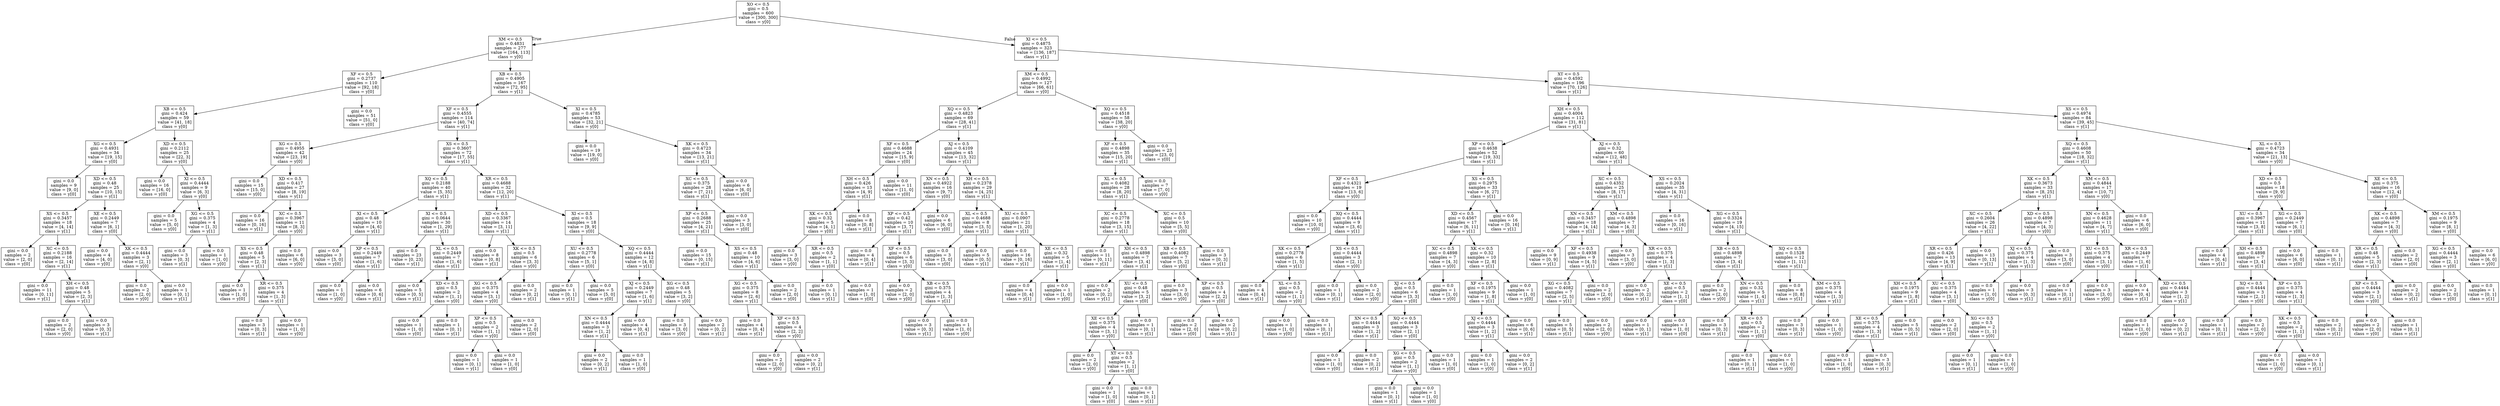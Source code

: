 digraph Tree {
node [shape=box] ;
0 [label="XO <= 0.5\ngini = 0.5\nsamples = 600\nvalue = [300, 300]\nclass = y[0]"] ;
1 [label="XM <= 0.5\ngini = 0.4831\nsamples = 277\nvalue = [164, 113]\nclass = y[0]"] ;
0 -> 1 [labeldistance=2.5, labelangle=45, headlabel="True"] ;
2 [label="XF <= 0.5\ngini = 0.2737\nsamples = 110\nvalue = [92, 18]\nclass = y[0]"] ;
1 -> 2 ;
3 [label="XB <= 0.5\ngini = 0.424\nsamples = 59\nvalue = [41, 18]\nclass = y[0]"] ;
2 -> 3 ;
4 [label="XG <= 0.5\ngini = 0.4931\nsamples = 34\nvalue = [19, 15]\nclass = y[0]"] ;
3 -> 4 ;
5 [label="gini = 0.0\nsamples = 9\nvalue = [9, 0]\nclass = y[0]"] ;
4 -> 5 ;
6 [label="XD <= 0.5\ngini = 0.48\nsamples = 25\nvalue = [10, 15]\nclass = y[1]"] ;
4 -> 6 ;
7 [label="XS <= 0.5\ngini = 0.3457\nsamples = 18\nvalue = [4, 14]\nclass = y[1]"] ;
6 -> 7 ;
8 [label="gini = 0.0\nsamples = 2\nvalue = [2, 0]\nclass = y[0]"] ;
7 -> 8 ;
9 [label="XC <= 0.5\ngini = 0.2188\nsamples = 16\nvalue = [2, 14]\nclass = y[1]"] ;
7 -> 9 ;
10 [label="gini = 0.0\nsamples = 11\nvalue = [0, 11]\nclass = y[1]"] ;
9 -> 10 ;
11 [label="XH <= 0.5\ngini = 0.48\nsamples = 5\nvalue = [2, 3]\nclass = y[1]"] ;
9 -> 11 ;
12 [label="gini = 0.0\nsamples = 2\nvalue = [2, 0]\nclass = y[0]"] ;
11 -> 12 ;
13 [label="gini = 0.0\nsamples = 3\nvalue = [0, 3]\nclass = y[1]"] ;
11 -> 13 ;
14 [label="XE <= 0.5\ngini = 0.2449\nsamples = 7\nvalue = [6, 1]\nclass = y[0]"] ;
6 -> 14 ;
15 [label="gini = 0.0\nsamples = 4\nvalue = [4, 0]\nclass = y[0]"] ;
14 -> 15 ;
16 [label="XK <= 0.5\ngini = 0.4444\nsamples = 3\nvalue = [2, 1]\nclass = y[0]"] ;
14 -> 16 ;
17 [label="gini = 0.0\nsamples = 2\nvalue = [2, 0]\nclass = y[0]"] ;
16 -> 17 ;
18 [label="gini = 0.0\nsamples = 1\nvalue = [0, 1]\nclass = y[1]"] ;
16 -> 18 ;
19 [label="XD <= 0.5\ngini = 0.2112\nsamples = 25\nvalue = [22, 3]\nclass = y[0]"] ;
3 -> 19 ;
20 [label="gini = 0.0\nsamples = 16\nvalue = [16, 0]\nclass = y[0]"] ;
19 -> 20 ;
21 [label="XI <= 0.5\ngini = 0.4444\nsamples = 9\nvalue = [6, 3]\nclass = y[0]"] ;
19 -> 21 ;
22 [label="gini = 0.0\nsamples = 5\nvalue = [5, 0]\nclass = y[0]"] ;
21 -> 22 ;
23 [label="XG <= 0.5\ngini = 0.375\nsamples = 4\nvalue = [1, 3]\nclass = y[1]"] ;
21 -> 23 ;
24 [label="gini = 0.0\nsamples = 3\nvalue = [0, 3]\nclass = y[1]"] ;
23 -> 24 ;
25 [label="gini = 0.0\nsamples = 1\nvalue = [1, 0]\nclass = y[0]"] ;
23 -> 25 ;
26 [label="gini = 0.0\nsamples = 51\nvalue = [51, 0]\nclass = y[0]"] ;
2 -> 26 ;
27 [label="XB <= 0.5\ngini = 0.4905\nsamples = 167\nvalue = [72, 95]\nclass = y[1]"] ;
1 -> 27 ;
28 [label="XF <= 0.5\ngini = 0.4555\nsamples = 114\nvalue = [40, 74]\nclass = y[1]"] ;
27 -> 28 ;
29 [label="XG <= 0.5\ngini = 0.4955\nsamples = 42\nvalue = [23, 19]\nclass = y[0]"] ;
28 -> 29 ;
30 [label="gini = 0.0\nsamples = 15\nvalue = [15, 0]\nclass = y[0]"] ;
29 -> 30 ;
31 [label="XD <= 0.5\ngini = 0.417\nsamples = 27\nvalue = [8, 19]\nclass = y[1]"] ;
29 -> 31 ;
32 [label="gini = 0.0\nsamples = 16\nvalue = [0, 16]\nclass = y[1]"] ;
31 -> 32 ;
33 [label="XC <= 0.5\ngini = 0.3967\nsamples = 11\nvalue = [8, 3]\nclass = y[0]"] ;
31 -> 33 ;
34 [label="XS <= 0.5\ngini = 0.48\nsamples = 5\nvalue = [2, 3]\nclass = y[1]"] ;
33 -> 34 ;
35 [label="gini = 0.0\nsamples = 1\nvalue = [1, 0]\nclass = y[0]"] ;
34 -> 35 ;
36 [label="XR <= 0.5\ngini = 0.375\nsamples = 4\nvalue = [1, 3]\nclass = y[1]"] ;
34 -> 36 ;
37 [label="gini = 0.0\nsamples = 3\nvalue = [0, 3]\nclass = y[1]"] ;
36 -> 37 ;
38 [label="gini = 0.0\nsamples = 1\nvalue = [1, 0]\nclass = y[0]"] ;
36 -> 38 ;
39 [label="gini = 0.0\nsamples = 6\nvalue = [6, 0]\nclass = y[0]"] ;
33 -> 39 ;
40 [label="XS <= 0.5\ngini = 0.3607\nsamples = 72\nvalue = [17, 55]\nclass = y[1]"] ;
28 -> 40 ;
41 [label="XQ <= 0.5\ngini = 0.2188\nsamples = 40\nvalue = [5, 35]\nclass = y[1]"] ;
40 -> 41 ;
42 [label="XI <= 0.5\ngini = 0.48\nsamples = 10\nvalue = [4, 6]\nclass = y[1]"] ;
41 -> 42 ;
43 [label="gini = 0.0\nsamples = 3\nvalue = [3, 0]\nclass = y[0]"] ;
42 -> 43 ;
44 [label="XP <= 0.5\ngini = 0.2449\nsamples = 7\nvalue = [1, 6]\nclass = y[1]"] ;
42 -> 44 ;
45 [label="gini = 0.0\nsamples = 1\nvalue = [1, 0]\nclass = y[0]"] ;
44 -> 45 ;
46 [label="gini = 0.0\nsamples = 6\nvalue = [0, 6]\nclass = y[1]"] ;
44 -> 46 ;
47 [label="XI <= 0.5\ngini = 0.0644\nsamples = 30\nvalue = [1, 29]\nclass = y[1]"] ;
41 -> 47 ;
48 [label="gini = 0.0\nsamples = 23\nvalue = [0, 23]\nclass = y[1]"] ;
47 -> 48 ;
49 [label="XL <= 0.5\ngini = 0.2449\nsamples = 7\nvalue = [1, 6]\nclass = y[1]"] ;
47 -> 49 ;
50 [label="gini = 0.0\nsamples = 5\nvalue = [0, 5]\nclass = y[1]"] ;
49 -> 50 ;
51 [label="XD <= 0.5\ngini = 0.5\nsamples = 2\nvalue = [1, 1]\nclass = y[0]"] ;
49 -> 51 ;
52 [label="gini = 0.0\nsamples = 1\nvalue = [1, 0]\nclass = y[0]"] ;
51 -> 52 ;
53 [label="gini = 0.0\nsamples = 1\nvalue = [0, 1]\nclass = y[1]"] ;
51 -> 53 ;
54 [label="XR <= 0.5\ngini = 0.4688\nsamples = 32\nvalue = [12, 20]\nclass = y[1]"] ;
40 -> 54 ;
55 [label="XD <= 0.5\ngini = 0.3367\nsamples = 14\nvalue = [3, 11]\nclass = y[1]"] ;
54 -> 55 ;
56 [label="gini = 0.0\nsamples = 8\nvalue = [0, 8]\nclass = y[1]"] ;
55 -> 56 ;
57 [label="XK <= 0.5\ngini = 0.5\nsamples = 6\nvalue = [3, 3]\nclass = y[0]"] ;
55 -> 57 ;
58 [label="XG <= 0.5\ngini = 0.375\nsamples = 4\nvalue = [3, 1]\nclass = y[0]"] ;
57 -> 58 ;
59 [label="XP <= 0.5\ngini = 0.5\nsamples = 2\nvalue = [1, 1]\nclass = y[0]"] ;
58 -> 59 ;
60 [label="gini = 0.0\nsamples = 1\nvalue = [0, 1]\nclass = y[1]"] ;
59 -> 60 ;
61 [label="gini = 0.0\nsamples = 1\nvalue = [1, 0]\nclass = y[0]"] ;
59 -> 61 ;
62 [label="gini = 0.0\nsamples = 2\nvalue = [2, 0]\nclass = y[0]"] ;
58 -> 62 ;
63 [label="gini = 0.0\nsamples = 2\nvalue = [0, 2]\nclass = y[1]"] ;
57 -> 63 ;
64 [label="XI <= 0.5\ngini = 0.5\nsamples = 18\nvalue = [9, 9]\nclass = y[0]"] ;
54 -> 64 ;
65 [label="XU <= 0.5\ngini = 0.2778\nsamples = 6\nvalue = [5, 1]\nclass = y[0]"] ;
64 -> 65 ;
66 [label="gini = 0.0\nsamples = 1\nvalue = [0, 1]\nclass = y[1]"] ;
65 -> 66 ;
67 [label="gini = 0.0\nsamples = 5\nvalue = [5, 0]\nclass = y[0]"] ;
65 -> 67 ;
68 [label="XQ <= 0.5\ngini = 0.4444\nsamples = 12\nvalue = [4, 8]\nclass = y[1]"] ;
64 -> 68 ;
69 [label="XJ <= 0.5\ngini = 0.2449\nsamples = 7\nvalue = [1, 6]\nclass = y[1]"] ;
68 -> 69 ;
70 [label="XN <= 0.5\ngini = 0.4444\nsamples = 3\nvalue = [1, 2]\nclass = y[1]"] ;
69 -> 70 ;
71 [label="gini = 0.0\nsamples = 2\nvalue = [0, 2]\nclass = y[1]"] ;
70 -> 71 ;
72 [label="gini = 0.0\nsamples = 1\nvalue = [1, 0]\nclass = y[0]"] ;
70 -> 72 ;
73 [label="gini = 0.0\nsamples = 4\nvalue = [0, 4]\nclass = y[1]"] ;
69 -> 73 ;
74 [label="XG <= 0.5\ngini = 0.48\nsamples = 5\nvalue = [3, 2]\nclass = y[0]"] ;
68 -> 74 ;
75 [label="gini = 0.0\nsamples = 3\nvalue = [3, 0]\nclass = y[0]"] ;
74 -> 75 ;
76 [label="gini = 0.0\nsamples = 2\nvalue = [0, 2]\nclass = y[1]"] ;
74 -> 76 ;
77 [label="XI <= 0.5\ngini = 0.4785\nsamples = 53\nvalue = [32, 21]\nclass = y[0]"] ;
27 -> 77 ;
78 [label="gini = 0.0\nsamples = 19\nvalue = [19, 0]\nclass = y[0]"] ;
77 -> 78 ;
79 [label="XK <= 0.5\ngini = 0.4723\nsamples = 34\nvalue = [13, 21]\nclass = y[1]"] ;
77 -> 79 ;
80 [label="XC <= 0.5\ngini = 0.375\nsamples = 28\nvalue = [7, 21]\nclass = y[1]"] ;
79 -> 80 ;
81 [label="XP <= 0.5\ngini = 0.2688\nsamples = 25\nvalue = [4, 21]\nclass = y[1]"] ;
80 -> 81 ;
82 [label="gini = 0.0\nsamples = 15\nvalue = [0, 15]\nclass = y[1]"] ;
81 -> 82 ;
83 [label="XS <= 0.5\ngini = 0.48\nsamples = 10\nvalue = [4, 6]\nclass = y[1]"] ;
81 -> 83 ;
84 [label="XG <= 0.5\ngini = 0.375\nsamples = 8\nvalue = [2, 6]\nclass = y[1]"] ;
83 -> 84 ;
85 [label="gini = 0.0\nsamples = 4\nvalue = [0, 4]\nclass = y[1]"] ;
84 -> 85 ;
86 [label="XF <= 0.5\ngini = 0.5\nsamples = 4\nvalue = [2, 2]\nclass = y[0]"] ;
84 -> 86 ;
87 [label="gini = 0.0\nsamples = 2\nvalue = [2, 0]\nclass = y[0]"] ;
86 -> 87 ;
88 [label="gini = 0.0\nsamples = 2\nvalue = [0, 2]\nclass = y[1]"] ;
86 -> 88 ;
89 [label="gini = 0.0\nsamples = 2\nvalue = [2, 0]\nclass = y[0]"] ;
83 -> 89 ;
90 [label="gini = 0.0\nsamples = 3\nvalue = [3, 0]\nclass = y[0]"] ;
80 -> 90 ;
91 [label="gini = 0.0\nsamples = 6\nvalue = [6, 0]\nclass = y[0]"] ;
79 -> 91 ;
92 [label="XI <= 0.5\ngini = 0.4875\nsamples = 323\nvalue = [136, 187]\nclass = y[1]"] ;
0 -> 92 [labeldistance=2.5, labelangle=-45, headlabel="False"] ;
93 [label="XM <= 0.5\ngini = 0.4992\nsamples = 127\nvalue = [66, 61]\nclass = y[0]"] ;
92 -> 93 ;
94 [label="XQ <= 0.5\ngini = 0.4823\nsamples = 69\nvalue = [28, 41]\nclass = y[1]"] ;
93 -> 94 ;
95 [label="XF <= 0.5\ngini = 0.4688\nsamples = 24\nvalue = [15, 9]\nclass = y[0]"] ;
94 -> 95 ;
96 [label="XH <= 0.5\ngini = 0.426\nsamples = 13\nvalue = [4, 9]\nclass = y[1]"] ;
95 -> 96 ;
97 [label="XK <= 0.5\ngini = 0.32\nsamples = 5\nvalue = [4, 1]\nclass = y[0]"] ;
96 -> 97 ;
98 [label="gini = 0.0\nsamples = 3\nvalue = [3, 0]\nclass = y[0]"] ;
97 -> 98 ;
99 [label="XR <= 0.5\ngini = 0.5\nsamples = 2\nvalue = [1, 1]\nclass = y[0]"] ;
97 -> 99 ;
100 [label="gini = 0.0\nsamples = 1\nvalue = [0, 1]\nclass = y[1]"] ;
99 -> 100 ;
101 [label="gini = 0.0\nsamples = 1\nvalue = [1, 0]\nclass = y[0]"] ;
99 -> 101 ;
102 [label="gini = 0.0\nsamples = 8\nvalue = [0, 8]\nclass = y[1]"] ;
96 -> 102 ;
103 [label="gini = 0.0\nsamples = 11\nvalue = [11, 0]\nclass = y[0]"] ;
95 -> 103 ;
104 [label="XJ <= 0.5\ngini = 0.4109\nsamples = 45\nvalue = [13, 32]\nclass = y[1]"] ;
94 -> 104 ;
105 [label="XN <= 0.5\ngini = 0.4922\nsamples = 16\nvalue = [9, 7]\nclass = y[0]"] ;
104 -> 105 ;
106 [label="XP <= 0.5\ngini = 0.42\nsamples = 10\nvalue = [3, 7]\nclass = y[1]"] ;
105 -> 106 ;
107 [label="gini = 0.0\nsamples = 4\nvalue = [0, 4]\nclass = y[1]"] ;
106 -> 107 ;
108 [label="XF <= 0.5\ngini = 0.5\nsamples = 6\nvalue = [3, 3]\nclass = y[0]"] ;
106 -> 108 ;
109 [label="gini = 0.0\nsamples = 2\nvalue = [2, 0]\nclass = y[0]"] ;
108 -> 109 ;
110 [label="XB <= 0.5\ngini = 0.375\nsamples = 4\nvalue = [1, 3]\nclass = y[1]"] ;
108 -> 110 ;
111 [label="gini = 0.0\nsamples = 3\nvalue = [0, 3]\nclass = y[1]"] ;
110 -> 111 ;
112 [label="gini = 0.0\nsamples = 1\nvalue = [1, 0]\nclass = y[0]"] ;
110 -> 112 ;
113 [label="gini = 0.0\nsamples = 6\nvalue = [6, 0]\nclass = y[0]"] ;
105 -> 113 ;
114 [label="XH <= 0.5\ngini = 0.2378\nsamples = 29\nvalue = [4, 25]\nclass = y[1]"] ;
104 -> 114 ;
115 [label="XL <= 0.5\ngini = 0.4688\nsamples = 8\nvalue = [3, 5]\nclass = y[1]"] ;
114 -> 115 ;
116 [label="gini = 0.0\nsamples = 3\nvalue = [3, 0]\nclass = y[0]"] ;
115 -> 116 ;
117 [label="gini = 0.0\nsamples = 5\nvalue = [0, 5]\nclass = y[1]"] ;
115 -> 117 ;
118 [label="XU <= 0.5\ngini = 0.0907\nsamples = 21\nvalue = [1, 20]\nclass = y[1]"] ;
114 -> 118 ;
119 [label="gini = 0.0\nsamples = 16\nvalue = [0, 16]\nclass = y[1]"] ;
118 -> 119 ;
120 [label="XE <= 0.5\ngini = 0.32\nsamples = 5\nvalue = [1, 4]\nclass = y[1]"] ;
118 -> 120 ;
121 [label="gini = 0.0\nsamples = 4\nvalue = [0, 4]\nclass = y[1]"] ;
120 -> 121 ;
122 [label="gini = 0.0\nsamples = 1\nvalue = [1, 0]\nclass = y[0]"] ;
120 -> 122 ;
123 [label="XQ <= 0.5\ngini = 0.4518\nsamples = 58\nvalue = [38, 20]\nclass = y[0]"] ;
93 -> 123 ;
124 [label="XF <= 0.5\ngini = 0.4898\nsamples = 35\nvalue = [15, 20]\nclass = y[1]"] ;
123 -> 124 ;
125 [label="XL <= 0.5\ngini = 0.4082\nsamples = 28\nvalue = [8, 20]\nclass = y[1]"] ;
124 -> 125 ;
126 [label="XC <= 0.5\ngini = 0.2778\nsamples = 18\nvalue = [3, 15]\nclass = y[1]"] ;
125 -> 126 ;
127 [label="gini = 0.0\nsamples = 11\nvalue = [0, 11]\nclass = y[1]"] ;
126 -> 127 ;
128 [label="XH <= 0.5\ngini = 0.4898\nsamples = 7\nvalue = [3, 4]\nclass = y[1]"] ;
126 -> 128 ;
129 [label="gini = 0.0\nsamples = 2\nvalue = [0, 2]\nclass = y[1]"] ;
128 -> 129 ;
130 [label="XU <= 0.5\ngini = 0.48\nsamples = 5\nvalue = [3, 2]\nclass = y[0]"] ;
128 -> 130 ;
131 [label="XE <= 0.5\ngini = 0.375\nsamples = 4\nvalue = [3, 1]\nclass = y[0]"] ;
130 -> 131 ;
132 [label="gini = 0.0\nsamples = 2\nvalue = [2, 0]\nclass = y[0]"] ;
131 -> 132 ;
133 [label="XT <= 0.5\ngini = 0.5\nsamples = 2\nvalue = [1, 1]\nclass = y[0]"] ;
131 -> 133 ;
134 [label="gini = 0.0\nsamples = 1\nvalue = [1, 0]\nclass = y[0]"] ;
133 -> 134 ;
135 [label="gini = 0.0\nsamples = 1\nvalue = [0, 1]\nclass = y[1]"] ;
133 -> 135 ;
136 [label="gini = 0.0\nsamples = 1\nvalue = [0, 1]\nclass = y[1]"] ;
130 -> 136 ;
137 [label="XC <= 0.5\ngini = 0.5\nsamples = 10\nvalue = [5, 5]\nclass = y[0]"] ;
125 -> 137 ;
138 [label="XB <= 0.5\ngini = 0.4082\nsamples = 7\nvalue = [5, 2]\nclass = y[0]"] ;
137 -> 138 ;
139 [label="gini = 0.0\nsamples = 3\nvalue = [3, 0]\nclass = y[0]"] ;
138 -> 139 ;
140 [label="XP <= 0.5\ngini = 0.5\nsamples = 4\nvalue = [2, 2]\nclass = y[0]"] ;
138 -> 140 ;
141 [label="gini = 0.0\nsamples = 2\nvalue = [2, 0]\nclass = y[0]"] ;
140 -> 141 ;
142 [label="gini = 0.0\nsamples = 2\nvalue = [0, 2]\nclass = y[1]"] ;
140 -> 142 ;
143 [label="gini = 0.0\nsamples = 3\nvalue = [0, 3]\nclass = y[1]"] ;
137 -> 143 ;
144 [label="gini = 0.0\nsamples = 7\nvalue = [7, 0]\nclass = y[0]"] ;
124 -> 144 ;
145 [label="gini = 0.0\nsamples = 23\nvalue = [23, 0]\nclass = y[0]"] ;
123 -> 145 ;
146 [label="XT <= 0.5\ngini = 0.4592\nsamples = 196\nvalue = [70, 126]\nclass = y[1]"] ;
92 -> 146 ;
147 [label="XH <= 0.5\ngini = 0.4004\nsamples = 112\nvalue = [31, 81]\nclass = y[1]"] ;
146 -> 147 ;
148 [label="XP <= 0.5\ngini = 0.4638\nsamples = 52\nvalue = [19, 33]\nclass = y[1]"] ;
147 -> 148 ;
149 [label="XF <= 0.5\ngini = 0.4321\nsamples = 19\nvalue = [13, 6]\nclass = y[0]"] ;
148 -> 149 ;
150 [label="gini = 0.0\nsamples = 10\nvalue = [10, 0]\nclass = y[0]"] ;
149 -> 150 ;
151 [label="XQ <= 0.5\ngini = 0.4444\nsamples = 9\nvalue = [3, 6]\nclass = y[1]"] ;
149 -> 151 ;
152 [label="XK <= 0.5\ngini = 0.2778\nsamples = 6\nvalue = [1, 5]\nclass = y[1]"] ;
151 -> 152 ;
153 [label="gini = 0.0\nsamples = 4\nvalue = [0, 4]\nclass = y[1]"] ;
152 -> 153 ;
154 [label="XL <= 0.5\ngini = 0.5\nsamples = 2\nvalue = [1, 1]\nclass = y[0]"] ;
152 -> 154 ;
155 [label="gini = 0.0\nsamples = 1\nvalue = [1, 0]\nclass = y[0]"] ;
154 -> 155 ;
156 [label="gini = 0.0\nsamples = 1\nvalue = [0, 1]\nclass = y[1]"] ;
154 -> 156 ;
157 [label="XS <= 0.5\ngini = 0.4444\nsamples = 3\nvalue = [2, 1]\nclass = y[0]"] ;
151 -> 157 ;
158 [label="gini = 0.0\nsamples = 1\nvalue = [0, 1]\nclass = y[1]"] ;
157 -> 158 ;
159 [label="gini = 0.0\nsamples = 2\nvalue = [2, 0]\nclass = y[0]"] ;
157 -> 159 ;
160 [label="XS <= 0.5\ngini = 0.2975\nsamples = 33\nvalue = [6, 27]\nclass = y[1]"] ;
148 -> 160 ;
161 [label="XD <= 0.5\ngini = 0.4567\nsamples = 17\nvalue = [6, 11]\nclass = y[1]"] ;
160 -> 161 ;
162 [label="XC <= 0.5\ngini = 0.4898\nsamples = 7\nvalue = [4, 3]\nclass = y[0]"] ;
161 -> 162 ;
163 [label="XJ <= 0.5\ngini = 0.5\nsamples = 6\nvalue = [3, 3]\nclass = y[0]"] ;
162 -> 163 ;
164 [label="XN <= 0.5\ngini = 0.4444\nsamples = 3\nvalue = [1, 2]\nclass = y[1]"] ;
163 -> 164 ;
165 [label="gini = 0.0\nsamples = 1\nvalue = [1, 0]\nclass = y[0]"] ;
164 -> 165 ;
166 [label="gini = 0.0\nsamples = 2\nvalue = [0, 2]\nclass = y[1]"] ;
164 -> 166 ;
167 [label="XQ <= 0.5\ngini = 0.4444\nsamples = 3\nvalue = [2, 1]\nclass = y[0]"] ;
163 -> 167 ;
168 [label="XG <= 0.5\ngini = 0.5\nsamples = 2\nvalue = [1, 1]\nclass = y[0]"] ;
167 -> 168 ;
169 [label="gini = 0.0\nsamples = 1\nvalue = [0, 1]\nclass = y[1]"] ;
168 -> 169 ;
170 [label="gini = 0.0\nsamples = 1\nvalue = [1, 0]\nclass = y[0]"] ;
168 -> 170 ;
171 [label="gini = 0.0\nsamples = 1\nvalue = [1, 0]\nclass = y[0]"] ;
167 -> 171 ;
172 [label="gini = 0.0\nsamples = 1\nvalue = [1, 0]\nclass = y[0]"] ;
162 -> 172 ;
173 [label="XK <= 0.5\ngini = 0.32\nsamples = 10\nvalue = [2, 8]\nclass = y[1]"] ;
161 -> 173 ;
174 [label="XF <= 0.5\ngini = 0.1975\nsamples = 9\nvalue = [1, 8]\nclass = y[1]"] ;
173 -> 174 ;
175 [label="XJ <= 0.5\ngini = 0.4444\nsamples = 3\nvalue = [1, 2]\nclass = y[1]"] ;
174 -> 175 ;
176 [label="gini = 0.0\nsamples = 1\nvalue = [1, 0]\nclass = y[0]"] ;
175 -> 176 ;
177 [label="gini = 0.0\nsamples = 2\nvalue = [0, 2]\nclass = y[1]"] ;
175 -> 177 ;
178 [label="gini = 0.0\nsamples = 6\nvalue = [0, 6]\nclass = y[1]"] ;
174 -> 178 ;
179 [label="gini = 0.0\nsamples = 1\nvalue = [1, 0]\nclass = y[0]"] ;
173 -> 179 ;
180 [label="gini = 0.0\nsamples = 16\nvalue = [0, 16]\nclass = y[1]"] ;
160 -> 180 ;
181 [label="XJ <= 0.5\ngini = 0.32\nsamples = 60\nvalue = [12, 48]\nclass = y[1]"] ;
147 -> 181 ;
182 [label="XC <= 0.5\ngini = 0.4352\nsamples = 25\nvalue = [8, 17]\nclass = y[1]"] ;
181 -> 182 ;
183 [label="XN <= 0.5\ngini = 0.3457\nsamples = 18\nvalue = [4, 14]\nclass = y[1]"] ;
182 -> 183 ;
184 [label="gini = 0.0\nsamples = 9\nvalue = [0, 9]\nclass = y[1]"] ;
183 -> 184 ;
185 [label="XF <= 0.5\ngini = 0.4938\nsamples = 9\nvalue = [4, 5]\nclass = y[1]"] ;
183 -> 185 ;
186 [label="XG <= 0.5\ngini = 0.4082\nsamples = 7\nvalue = [2, 5]\nclass = y[1]"] ;
185 -> 186 ;
187 [label="gini = 0.0\nsamples = 5\nvalue = [0, 5]\nclass = y[1]"] ;
186 -> 187 ;
188 [label="gini = 0.0\nsamples = 2\nvalue = [2, 0]\nclass = y[0]"] ;
186 -> 188 ;
189 [label="gini = 0.0\nsamples = 2\nvalue = [2, 0]\nclass = y[0]"] ;
185 -> 189 ;
190 [label="XM <= 0.5\ngini = 0.4898\nsamples = 7\nvalue = [4, 3]\nclass = y[0]"] ;
182 -> 190 ;
191 [label="gini = 0.0\nsamples = 3\nvalue = [3, 0]\nclass = y[0]"] ;
190 -> 191 ;
192 [label="XR <= 0.5\ngini = 0.375\nsamples = 4\nvalue = [1, 3]\nclass = y[1]"] ;
190 -> 192 ;
193 [label="gini = 0.0\nsamples = 2\nvalue = [0, 2]\nclass = y[1]"] ;
192 -> 193 ;
194 [label="XE <= 0.5\ngini = 0.5\nsamples = 2\nvalue = [1, 1]\nclass = y[0]"] ;
192 -> 194 ;
195 [label="gini = 0.0\nsamples = 1\nvalue = [0, 1]\nclass = y[1]"] ;
194 -> 195 ;
196 [label="gini = 0.0\nsamples = 1\nvalue = [1, 0]\nclass = y[0]"] ;
194 -> 196 ;
197 [label="XS <= 0.5\ngini = 0.2024\nsamples = 35\nvalue = [4, 31]\nclass = y[1]"] ;
181 -> 197 ;
198 [label="gini = 0.0\nsamples = 16\nvalue = [0, 16]\nclass = y[1]"] ;
197 -> 198 ;
199 [label="XG <= 0.5\ngini = 0.3324\nsamples = 19\nvalue = [4, 15]\nclass = y[1]"] ;
197 -> 199 ;
200 [label="XB <= 0.5\ngini = 0.4898\nsamples = 7\nvalue = [3, 4]\nclass = y[1]"] ;
199 -> 200 ;
201 [label="gini = 0.0\nsamples = 2\nvalue = [2, 0]\nclass = y[0]"] ;
200 -> 201 ;
202 [label="XN <= 0.5\ngini = 0.32\nsamples = 5\nvalue = [1, 4]\nclass = y[1]"] ;
200 -> 202 ;
203 [label="gini = 0.0\nsamples = 3\nvalue = [0, 3]\nclass = y[1]"] ;
202 -> 203 ;
204 [label="XR <= 0.5\ngini = 0.5\nsamples = 2\nvalue = [1, 1]\nclass = y[0]"] ;
202 -> 204 ;
205 [label="gini = 0.0\nsamples = 1\nvalue = [0, 1]\nclass = y[1]"] ;
204 -> 205 ;
206 [label="gini = 0.0\nsamples = 1\nvalue = [1, 0]\nclass = y[0]"] ;
204 -> 206 ;
207 [label="XQ <= 0.5\ngini = 0.1528\nsamples = 12\nvalue = [1, 11]\nclass = y[1]"] ;
199 -> 207 ;
208 [label="gini = 0.0\nsamples = 8\nvalue = [0, 8]\nclass = y[1]"] ;
207 -> 208 ;
209 [label="XM <= 0.5\ngini = 0.375\nsamples = 4\nvalue = [1, 3]\nclass = y[1]"] ;
207 -> 209 ;
210 [label="gini = 0.0\nsamples = 3\nvalue = [0, 3]\nclass = y[1]"] ;
209 -> 210 ;
211 [label="gini = 0.0\nsamples = 1\nvalue = [1, 0]\nclass = y[0]"] ;
209 -> 211 ;
212 [label="XS <= 0.5\ngini = 0.4974\nsamples = 84\nvalue = [39, 45]\nclass = y[1]"] ;
146 -> 212 ;
213 [label="XQ <= 0.5\ngini = 0.4608\nsamples = 50\nvalue = [18, 32]\nclass = y[1]"] ;
212 -> 213 ;
214 [label="XK <= 0.5\ngini = 0.3673\nsamples = 33\nvalue = [8, 25]\nclass = y[1]"] ;
213 -> 214 ;
215 [label="XC <= 0.5\ngini = 0.2604\nsamples = 26\nvalue = [4, 22]\nclass = y[1]"] ;
214 -> 215 ;
216 [label="XR <= 0.5\ngini = 0.426\nsamples = 13\nvalue = [4, 9]\nclass = y[1]"] ;
215 -> 216 ;
217 [label="XH <= 0.5\ngini = 0.1975\nsamples = 9\nvalue = [1, 8]\nclass = y[1]"] ;
216 -> 217 ;
218 [label="XE <= 0.5\ngini = 0.375\nsamples = 4\nvalue = [1, 3]\nclass = y[1]"] ;
217 -> 218 ;
219 [label="gini = 0.0\nsamples = 1\nvalue = [1, 0]\nclass = y[0]"] ;
218 -> 219 ;
220 [label="gini = 0.0\nsamples = 3\nvalue = [0, 3]\nclass = y[1]"] ;
218 -> 220 ;
221 [label="gini = 0.0\nsamples = 5\nvalue = [0, 5]\nclass = y[1]"] ;
217 -> 221 ;
222 [label="XU <= 0.5\ngini = 0.375\nsamples = 4\nvalue = [3, 1]\nclass = y[0]"] ;
216 -> 222 ;
223 [label="gini = 0.0\nsamples = 2\nvalue = [2, 0]\nclass = y[0]"] ;
222 -> 223 ;
224 [label="XG <= 0.5\ngini = 0.5\nsamples = 2\nvalue = [1, 1]\nclass = y[0]"] ;
222 -> 224 ;
225 [label="gini = 0.0\nsamples = 1\nvalue = [0, 1]\nclass = y[1]"] ;
224 -> 225 ;
226 [label="gini = 0.0\nsamples = 1\nvalue = [1, 0]\nclass = y[0]"] ;
224 -> 226 ;
227 [label="gini = 0.0\nsamples = 13\nvalue = [0, 13]\nclass = y[1]"] ;
215 -> 227 ;
228 [label="XD <= 0.5\ngini = 0.4898\nsamples = 7\nvalue = [4, 3]\nclass = y[0]"] ;
214 -> 228 ;
229 [label="XJ <= 0.5\ngini = 0.375\nsamples = 4\nvalue = [1, 3]\nclass = y[1]"] ;
228 -> 229 ;
230 [label="gini = 0.0\nsamples = 1\nvalue = [1, 0]\nclass = y[0]"] ;
229 -> 230 ;
231 [label="gini = 0.0\nsamples = 3\nvalue = [0, 3]\nclass = y[1]"] ;
229 -> 231 ;
232 [label="gini = 0.0\nsamples = 3\nvalue = [3, 0]\nclass = y[0]"] ;
228 -> 232 ;
233 [label="XM <= 0.5\ngini = 0.4844\nsamples = 17\nvalue = [10, 7]\nclass = y[0]"] ;
213 -> 233 ;
234 [label="XN <= 0.5\ngini = 0.4628\nsamples = 11\nvalue = [4, 7]\nclass = y[1]"] ;
233 -> 234 ;
235 [label="XU <= 0.5\ngini = 0.375\nsamples = 4\nvalue = [3, 1]\nclass = y[0]"] ;
234 -> 235 ;
236 [label="gini = 0.0\nsamples = 1\nvalue = [0, 1]\nclass = y[1]"] ;
235 -> 236 ;
237 [label="gini = 0.0\nsamples = 3\nvalue = [3, 0]\nclass = y[0]"] ;
235 -> 237 ;
238 [label="XR <= 0.5\ngini = 0.2449\nsamples = 7\nvalue = [1, 6]\nclass = y[1]"] ;
234 -> 238 ;
239 [label="gini = 0.0\nsamples = 4\nvalue = [0, 4]\nclass = y[1]"] ;
238 -> 239 ;
240 [label="XD <= 0.5\ngini = 0.4444\nsamples = 3\nvalue = [1, 2]\nclass = y[1]"] ;
238 -> 240 ;
241 [label="gini = 0.0\nsamples = 1\nvalue = [1, 0]\nclass = y[0]"] ;
240 -> 241 ;
242 [label="gini = 0.0\nsamples = 2\nvalue = [0, 2]\nclass = y[1]"] ;
240 -> 242 ;
243 [label="gini = 0.0\nsamples = 6\nvalue = [6, 0]\nclass = y[0]"] ;
233 -> 243 ;
244 [label="XL <= 0.5\ngini = 0.4723\nsamples = 34\nvalue = [21, 13]\nclass = y[0]"] ;
212 -> 244 ;
245 [label="XD <= 0.5\ngini = 0.5\nsamples = 18\nvalue = [9, 9]\nclass = y[0]"] ;
244 -> 245 ;
246 [label="XU <= 0.5\ngini = 0.3967\nsamples = 11\nvalue = [3, 8]\nclass = y[1]"] ;
245 -> 246 ;
247 [label="gini = 0.0\nsamples = 4\nvalue = [0, 4]\nclass = y[1]"] ;
246 -> 247 ;
248 [label="XH <= 0.5\ngini = 0.4898\nsamples = 7\nvalue = [3, 4]\nclass = y[1]"] ;
246 -> 248 ;
249 [label="XQ <= 0.5\ngini = 0.4444\nsamples = 3\nvalue = [2, 1]\nclass = y[0]"] ;
248 -> 249 ;
250 [label="gini = 0.0\nsamples = 1\nvalue = [0, 1]\nclass = y[1]"] ;
249 -> 250 ;
251 [label="gini = 0.0\nsamples = 2\nvalue = [2, 0]\nclass = y[0]"] ;
249 -> 251 ;
252 [label="XP <= 0.5\ngini = 0.375\nsamples = 4\nvalue = [1, 3]\nclass = y[1]"] ;
248 -> 252 ;
253 [label="XK <= 0.5\ngini = 0.5\nsamples = 2\nvalue = [1, 1]\nclass = y[0]"] ;
252 -> 253 ;
254 [label="gini = 0.0\nsamples = 1\nvalue = [1, 0]\nclass = y[0]"] ;
253 -> 254 ;
255 [label="gini = 0.0\nsamples = 1\nvalue = [0, 1]\nclass = y[1]"] ;
253 -> 255 ;
256 [label="gini = 0.0\nsamples = 2\nvalue = [0, 2]\nclass = y[1]"] ;
252 -> 256 ;
257 [label="XG <= 0.5\ngini = 0.2449\nsamples = 7\nvalue = [6, 1]\nclass = y[0]"] ;
245 -> 257 ;
258 [label="gini = 0.0\nsamples = 6\nvalue = [6, 0]\nclass = y[0]"] ;
257 -> 258 ;
259 [label="gini = 0.0\nsamples = 1\nvalue = [0, 1]\nclass = y[1]"] ;
257 -> 259 ;
260 [label="XE <= 0.5\ngini = 0.375\nsamples = 16\nvalue = [12, 4]\nclass = y[0]"] ;
244 -> 260 ;
261 [label="XK <= 0.5\ngini = 0.4898\nsamples = 7\nvalue = [4, 3]\nclass = y[0]"] ;
260 -> 261 ;
262 [label="XR <= 0.5\ngini = 0.48\nsamples = 5\nvalue = [2, 3]\nclass = y[1]"] ;
261 -> 262 ;
263 [label="XP <= 0.5\ngini = 0.4444\nsamples = 3\nvalue = [2, 1]\nclass = y[0]"] ;
262 -> 263 ;
264 [label="gini = 0.0\nsamples = 2\nvalue = [2, 0]\nclass = y[0]"] ;
263 -> 264 ;
265 [label="gini = 0.0\nsamples = 1\nvalue = [0, 1]\nclass = y[1]"] ;
263 -> 265 ;
266 [label="gini = 0.0\nsamples = 2\nvalue = [0, 2]\nclass = y[1]"] ;
262 -> 266 ;
267 [label="gini = 0.0\nsamples = 2\nvalue = [2, 0]\nclass = y[0]"] ;
261 -> 267 ;
268 [label="XM <= 0.5\ngini = 0.1975\nsamples = 9\nvalue = [8, 1]\nclass = y[0]"] ;
260 -> 268 ;
269 [label="XG <= 0.5\ngini = 0.4444\nsamples = 3\nvalue = [2, 1]\nclass = y[0]"] ;
268 -> 269 ;
270 [label="gini = 0.0\nsamples = 2\nvalue = [2, 0]\nclass = y[0]"] ;
269 -> 270 ;
271 [label="gini = 0.0\nsamples = 1\nvalue = [0, 1]\nclass = y[1]"] ;
269 -> 271 ;
272 [label="gini = 0.0\nsamples = 6\nvalue = [6, 0]\nclass = y[0]"] ;
268 -> 272 ;
}